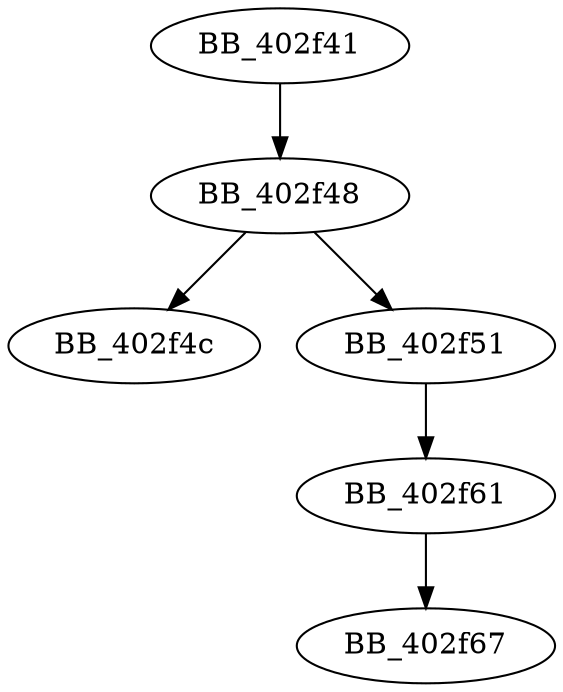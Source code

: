 DiGraph __invoke_watson{
BB_402f41->BB_402f48
BB_402f48->BB_402f4c
BB_402f48->BB_402f51
BB_402f51->BB_402f61
BB_402f61->BB_402f67
}
